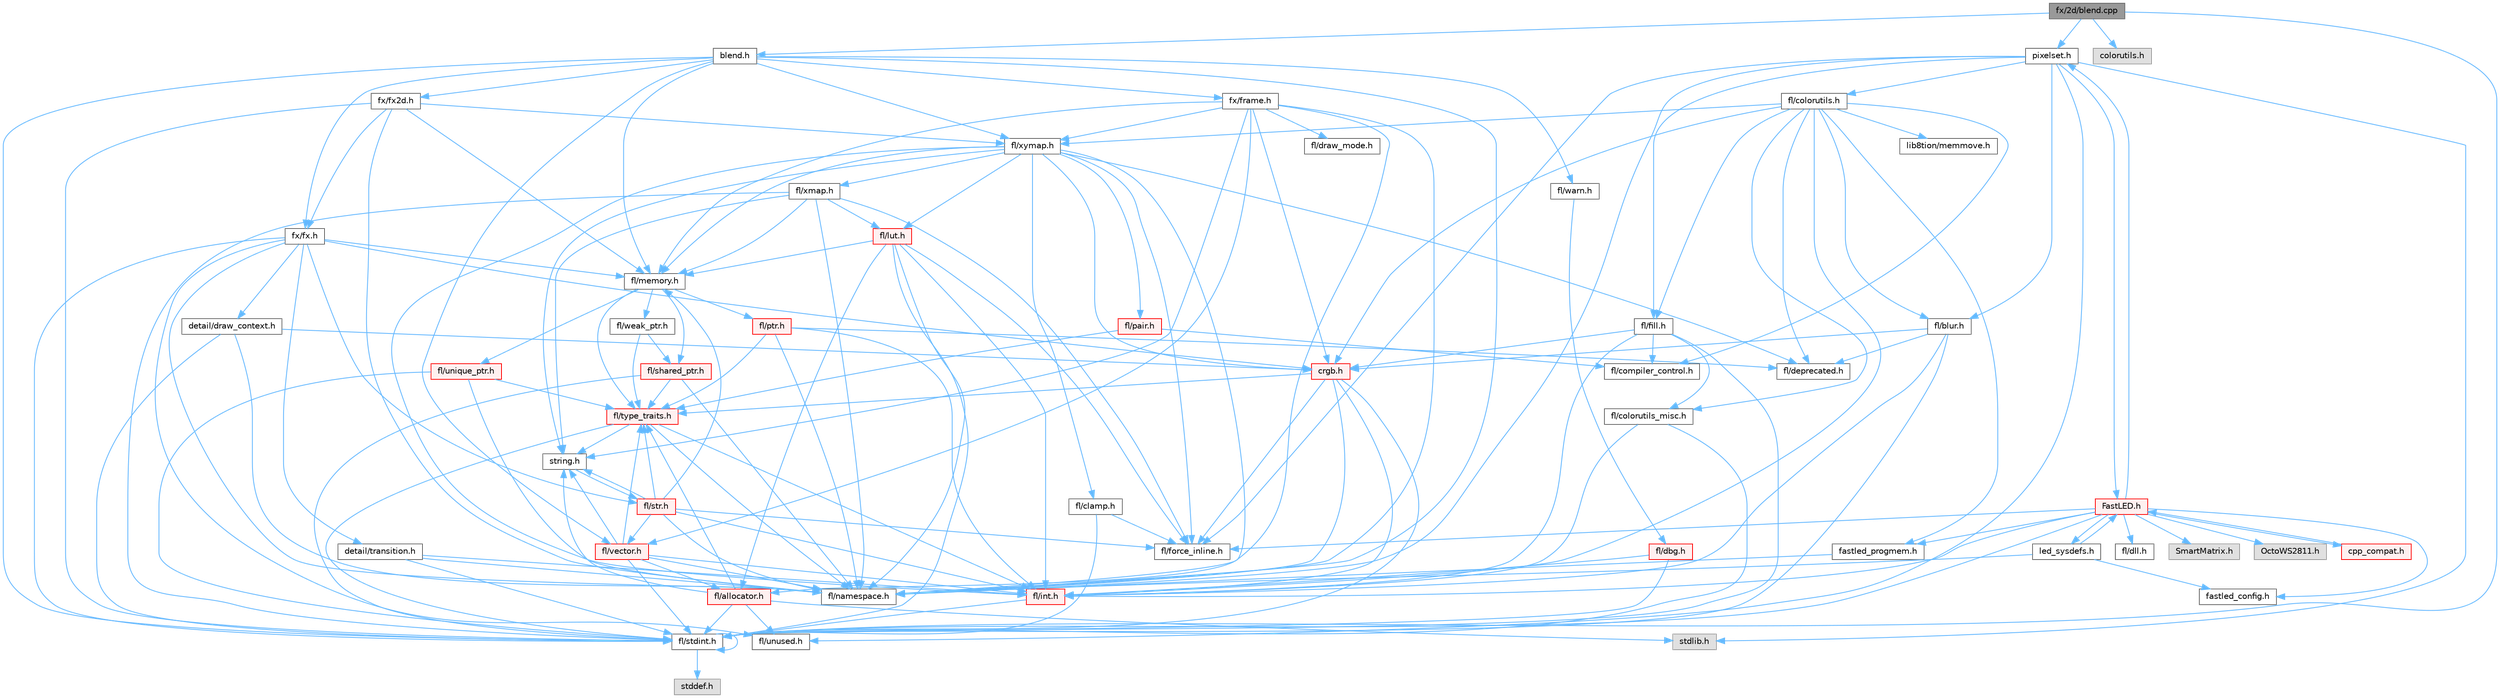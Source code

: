 digraph "fx/2d/blend.cpp"
{
 // INTERACTIVE_SVG=YES
 // LATEX_PDF_SIZE
  bgcolor="transparent";
  edge [fontname=Helvetica,fontsize=10,labelfontname=Helvetica,labelfontsize=10];
  node [fontname=Helvetica,fontsize=10,shape=box,height=0.2,width=0.4];
  Node1 [id="Node000001",label="fx/2d/blend.cpp",height=0.2,width=0.4,color="gray40", fillcolor="grey60", style="filled", fontcolor="black",tooltip=" "];
  Node1 -> Node2 [id="edge1_Node000001_Node000002",color="steelblue1",style="solid",tooltip=" "];
  Node2 [id="Node000002",label="blend.h",height=0.2,width=0.4,color="grey40", fillcolor="white", style="filled",URL="$d8/d4e/blend_8h.html",tooltip=" "];
  Node2 -> Node3 [id="edge2_Node000002_Node000003",color="steelblue1",style="solid",tooltip=" "];
  Node3 [id="Node000003",label="fl/stdint.h",height=0.2,width=0.4,color="grey40", fillcolor="white", style="filled",URL="$df/dd8/stdint_8h.html",tooltip=" "];
  Node3 -> Node4 [id="edge3_Node000003_Node000004",color="steelblue1",style="solid",tooltip=" "];
  Node4 [id="Node000004",label="stddef.h",height=0.2,width=0.4,color="grey60", fillcolor="#E0E0E0", style="filled",tooltip=" "];
  Node3 -> Node3 [id="edge4_Node000003_Node000003",color="steelblue1",style="solid",tooltip=" "];
  Node2 -> Node5 [id="edge5_Node000002_Node000005",color="steelblue1",style="solid",tooltip=" "];
  Node5 [id="Node000005",label="fl/namespace.h",height=0.2,width=0.4,color="grey40", fillcolor="white", style="filled",URL="$df/d2a/namespace_8h.html",tooltip="Implements the FastLED namespace macros."];
  Node2 -> Node6 [id="edge6_Node000002_Node000006",color="steelblue1",style="solid",tooltip=" "];
  Node6 [id="Node000006",label="fl/memory.h",height=0.2,width=0.4,color="grey40", fillcolor="white", style="filled",URL="$dc/d18/memory_8h.html",tooltip=" "];
  Node6 -> Node7 [id="edge7_Node000006_Node000007",color="steelblue1",style="solid",tooltip=" "];
  Node7 [id="Node000007",label="fl/ptr.h",height=0.2,width=0.4,color="red", fillcolor="#FFF0F0", style="filled",URL="$dd/d98/ptr_8h.html",tooltip=" "];
  Node7 -> Node5 [id="edge8_Node000007_Node000005",color="steelblue1",style="solid",tooltip=" "];
  Node7 -> Node10 [id="edge9_Node000007_Node000010",color="steelblue1",style="solid",tooltip=" "];
  Node10 [id="Node000010",label="fl/type_traits.h",height=0.2,width=0.4,color="red", fillcolor="#FFF0F0", style="filled",URL="$df/d63/type__traits_8h.html",tooltip=" "];
  Node10 -> Node11 [id="edge10_Node000010_Node000011",color="steelblue1",style="solid",tooltip=" "];
  Node11 [id="Node000011",label="string.h",height=0.2,width=0.4,color="grey40", fillcolor="white", style="filled",URL="$da/d66/string_8h.html",tooltip=" "];
  Node11 -> Node12 [id="edge11_Node000011_Node000012",color="steelblue1",style="solid",tooltip=" "];
  Node12 [id="Node000012",label="fl/str.h",height=0.2,width=0.4,color="red", fillcolor="#FFF0F0", style="filled",URL="$d1/d93/str_8h.html",tooltip=" "];
  Node12 -> Node13 [id="edge12_Node000012_Node000013",color="steelblue1",style="solid",tooltip=" "];
  Node13 [id="Node000013",label="fl/int.h",height=0.2,width=0.4,color="red", fillcolor="#FFF0F0", style="filled",URL="$d3/d7e/int_8h.html",tooltip=" "];
  Node13 -> Node3 [id="edge13_Node000013_Node000003",color="steelblue1",style="solid",tooltip=" "];
  Node12 -> Node11 [id="edge14_Node000012_Node000011",color="steelblue1",style="solid",tooltip=" "];
  Node12 -> Node5 [id="edge15_Node000012_Node000005",color="steelblue1",style="solid",tooltip=" "];
  Node12 -> Node6 [id="edge16_Node000012_Node000006",color="steelblue1",style="solid",tooltip=" "];
  Node12 -> Node10 [id="edge17_Node000012_Node000010",color="steelblue1",style="solid",tooltip=" "];
  Node12 -> Node27 [id="edge18_Node000012_Node000027",color="steelblue1",style="solid",tooltip=" "];
  Node27 [id="Node000027",label="fl/vector.h",height=0.2,width=0.4,color="red", fillcolor="#FFF0F0", style="filled",URL="$d6/d68/vector_8h.html",tooltip=" "];
  Node27 -> Node3 [id="edge19_Node000027_Node000003",color="steelblue1",style="solid",tooltip=" "];
  Node27 -> Node13 [id="edge20_Node000027_Node000013",color="steelblue1",style="solid",tooltip=" "];
  Node27 -> Node11 [id="edge21_Node000027_Node000011",color="steelblue1",style="solid",tooltip=" "];
  Node27 -> Node5 [id="edge22_Node000027_Node000005",color="steelblue1",style="solid",tooltip=" "];
  Node27 -> Node34 [id="edge23_Node000027_Node000034",color="steelblue1",style="solid",tooltip=" "];
  Node34 [id="Node000034",label="fl/allocator.h",height=0.2,width=0.4,color="red", fillcolor="#FFF0F0", style="filled",URL="$da/da9/allocator_8h.html",tooltip=" "];
  Node34 -> Node35 [id="edge24_Node000034_Node000035",color="steelblue1",style="solid",tooltip=" "];
  Node35 [id="Node000035",label="stdlib.h",height=0.2,width=0.4,color="grey60", fillcolor="#E0E0E0", style="filled",tooltip=" "];
  Node34 -> Node11 [id="edge25_Node000034_Node000011",color="steelblue1",style="solid",tooltip=" "];
  Node34 -> Node10 [id="edge26_Node000034_Node000010",color="steelblue1",style="solid",tooltip=" "];
  Node34 -> Node36 [id="edge27_Node000034_Node000036",color="steelblue1",style="solid",tooltip=" "];
  Node36 [id="Node000036",label="fl/unused.h",height=0.2,width=0.4,color="grey40", fillcolor="white", style="filled",URL="$d8/d4b/unused_8h.html",tooltip=" "];
  Node34 -> Node3 [id="edge28_Node000034_Node000003",color="steelblue1",style="solid",tooltip=" "];
  Node27 -> Node10 [id="edge29_Node000027_Node000010",color="steelblue1",style="solid",tooltip=" "];
  Node12 -> Node18 [id="edge30_Node000012_Node000018",color="steelblue1",style="solid",tooltip=" "];
  Node18 [id="Node000018",label="fl/force_inline.h",height=0.2,width=0.4,color="grey40", fillcolor="white", style="filled",URL="$d4/d64/force__inline_8h.html",tooltip=" "];
  Node10 -> Node3 [id="edge31_Node000010_Node000003",color="steelblue1",style="solid",tooltip=" "];
  Node10 -> Node5 [id="edge32_Node000010_Node000005",color="steelblue1",style="solid",tooltip=" "];
  Node10 -> Node13 [id="edge33_Node000010_Node000013",color="steelblue1",style="solid",tooltip=" "];
  Node7 -> Node13 [id="edge34_Node000007_Node000013",color="steelblue1",style="solid",tooltip=" "];
  Node7 -> Node44 [id="edge35_Node000007_Node000044",color="steelblue1",style="solid",tooltip=" "];
  Node44 [id="Node000044",label="fl/deprecated.h",height=0.2,width=0.4,color="grey40", fillcolor="white", style="filled",URL="$d4/dce/deprecated_8h.html",tooltip=" "];
  Node6 -> Node47 [id="edge36_Node000006_Node000047",color="steelblue1",style="solid",tooltip=" "];
  Node47 [id="Node000047",label="fl/shared_ptr.h",height=0.2,width=0.4,color="red", fillcolor="#FFF0F0", style="filled",URL="$df/d6a/shared__ptr_8h.html",tooltip=" "];
  Node47 -> Node5 [id="edge37_Node000047_Node000005",color="steelblue1",style="solid",tooltip=" "];
  Node47 -> Node10 [id="edge38_Node000047_Node000010",color="steelblue1",style="solid",tooltip=" "];
  Node47 -> Node3 [id="edge39_Node000047_Node000003",color="steelblue1",style="solid",tooltip=" "];
  Node6 -> Node50 [id="edge40_Node000006_Node000050",color="steelblue1",style="solid",tooltip=" "];
  Node50 [id="Node000050",label="fl/weak_ptr.h",height=0.2,width=0.4,color="grey40", fillcolor="white", style="filled",URL="$dc/db4/weak__ptr_8h.html",tooltip=" "];
  Node50 -> Node47 [id="edge41_Node000050_Node000047",color="steelblue1",style="solid",tooltip=" "];
  Node50 -> Node10 [id="edge42_Node000050_Node000010",color="steelblue1",style="solid",tooltip=" "];
  Node6 -> Node9 [id="edge43_Node000006_Node000009",color="steelblue1",style="solid",tooltip=" "];
  Node9 [id="Node000009",label="fl/unique_ptr.h",height=0.2,width=0.4,color="red", fillcolor="#FFF0F0", style="filled",URL="$da/d4b/unique__ptr_8h.html",tooltip=" "];
  Node9 -> Node5 [id="edge44_Node000009_Node000005",color="steelblue1",style="solid",tooltip=" "];
  Node9 -> Node10 [id="edge45_Node000009_Node000010",color="steelblue1",style="solid",tooltip=" "];
  Node9 -> Node3 [id="edge46_Node000009_Node000003",color="steelblue1",style="solid",tooltip=" "];
  Node6 -> Node10 [id="edge47_Node000006_Node000010",color="steelblue1",style="solid",tooltip=" "];
  Node2 -> Node27 [id="edge48_Node000002_Node000027",color="steelblue1",style="solid",tooltip=" "];
  Node2 -> Node51 [id="edge49_Node000002_Node000051",color="steelblue1",style="solid",tooltip=" "];
  Node51 [id="Node000051",label="fl/warn.h",height=0.2,width=0.4,color="grey40", fillcolor="white", style="filled",URL="$de/d77/warn_8h.html",tooltip=" "];
  Node51 -> Node52 [id="edge50_Node000051_Node000052",color="steelblue1",style="solid",tooltip=" "];
  Node52 [id="Node000052",label="fl/dbg.h",height=0.2,width=0.4,color="red", fillcolor="#FFF0F0", style="filled",URL="$d6/d01/dbg_8h.html",tooltip=" "];
  Node52 -> Node13 [id="edge51_Node000052_Node000013",color="steelblue1",style="solid",tooltip=" "];
  Node52 -> Node3 [id="edge52_Node000052_Node000003",color="steelblue1",style="solid",tooltip=" "];
  Node2 -> Node63 [id="edge53_Node000002_Node000063",color="steelblue1",style="solid",tooltip=" "];
  Node63 [id="Node000063",label="fl/xymap.h",height=0.2,width=0.4,color="grey40", fillcolor="white", style="filled",URL="$da/d61/xymap_8h.html",tooltip=" "];
  Node63 -> Node13 [id="edge54_Node000063_Node000013",color="steelblue1",style="solid",tooltip=" "];
  Node63 -> Node5 [id="edge55_Node000063_Node000005",color="steelblue1",style="solid",tooltip=" "];
  Node63 -> Node18 [id="edge56_Node000063_Node000018",color="steelblue1",style="solid",tooltip=" "];
  Node63 -> Node64 [id="edge57_Node000063_Node000064",color="steelblue1",style="solid",tooltip=" "];
  Node64 [id="Node000064",label="fl/pair.h",height=0.2,width=0.4,color="red", fillcolor="#FFF0F0", style="filled",URL="$d3/d41/pair_8h.html",tooltip=" "];
  Node64 -> Node21 [id="edge58_Node000064_Node000021",color="steelblue1",style="solid",tooltip=" "];
  Node21 [id="Node000021",label="fl/compiler_control.h",height=0.2,width=0.4,color="grey40", fillcolor="white", style="filled",URL="$d4/d54/compiler__control_8h.html",tooltip=" "];
  Node64 -> Node10 [id="edge59_Node000064_Node000010",color="steelblue1",style="solid",tooltip=" "];
  Node63 -> Node11 [id="edge60_Node000063_Node000011",color="steelblue1",style="solid",tooltip=" "];
  Node63 -> Node54 [id="edge61_Node000063_Node000054",color="steelblue1",style="solid",tooltip=" "];
  Node54 [id="Node000054",label="crgb.h",height=0.2,width=0.4,color="red", fillcolor="#FFF0F0", style="filled",URL="$db/dd1/crgb_8h.html",tooltip="Defines the red, green, and blue (RGB) pixel struct."];
  Node54 -> Node3 [id="edge62_Node000054_Node000003",color="steelblue1",style="solid",tooltip=" "];
  Node54 -> Node13 [id="edge63_Node000054_Node000013",color="steelblue1",style="solid",tooltip=" "];
  Node54 -> Node5 [id="edge64_Node000054_Node000005",color="steelblue1",style="solid",tooltip=" "];
  Node54 -> Node18 [id="edge65_Node000054_Node000018",color="steelblue1",style="solid",tooltip=" "];
  Node54 -> Node10 [id="edge66_Node000054_Node000010",color="steelblue1",style="solid",tooltip=" "];
  Node63 -> Node17 [id="edge67_Node000063_Node000017",color="steelblue1",style="solid",tooltip=" "];
  Node17 [id="Node000017",label="fl/clamp.h",height=0.2,width=0.4,color="grey40", fillcolor="white", style="filled",URL="$d6/dd3/clamp_8h.html",tooltip=" "];
  Node17 -> Node3 [id="edge68_Node000017_Node000003",color="steelblue1",style="solid",tooltip=" "];
  Node17 -> Node18 [id="edge69_Node000017_Node000018",color="steelblue1",style="solid",tooltip=" "];
  Node63 -> Node65 [id="edge70_Node000063_Node000065",color="steelblue1",style="solid",tooltip=" "];
  Node65 [id="Node000065",label="fl/lut.h",height=0.2,width=0.4,color="red", fillcolor="#FFF0F0", style="filled",URL="$db/d54/lut_8h.html",tooltip=" "];
  Node65 -> Node34 [id="edge71_Node000065_Node000034",color="steelblue1",style="solid",tooltip=" "];
  Node65 -> Node18 [id="edge72_Node000065_Node000018",color="steelblue1",style="solid",tooltip=" "];
  Node65 -> Node6 [id="edge73_Node000065_Node000006",color="steelblue1",style="solid",tooltip=" "];
  Node65 -> Node3 [id="edge74_Node000065_Node000003",color="steelblue1",style="solid",tooltip=" "];
  Node65 -> Node13 [id="edge75_Node000065_Node000013",color="steelblue1",style="solid",tooltip=" "];
  Node65 -> Node5 [id="edge76_Node000065_Node000005",color="steelblue1",style="solid",tooltip=" "];
  Node63 -> Node6 [id="edge77_Node000063_Node000006",color="steelblue1",style="solid",tooltip=" "];
  Node63 -> Node44 [id="edge78_Node000063_Node000044",color="steelblue1",style="solid",tooltip=" "];
  Node63 -> Node66 [id="edge79_Node000063_Node000066",color="steelblue1",style="solid",tooltip=" "];
  Node66 [id="Node000066",label="fl/xmap.h",height=0.2,width=0.4,color="grey40", fillcolor="white", style="filled",URL="$dd/dcc/xmap_8h.html",tooltip=" "];
  Node66 -> Node3 [id="edge80_Node000066_Node000003",color="steelblue1",style="solid",tooltip=" "];
  Node66 -> Node11 [id="edge81_Node000066_Node000011",color="steelblue1",style="solid",tooltip=" "];
  Node66 -> Node18 [id="edge82_Node000066_Node000018",color="steelblue1",style="solid",tooltip=" "];
  Node66 -> Node65 [id="edge83_Node000066_Node000065",color="steelblue1",style="solid",tooltip=" "];
  Node66 -> Node6 [id="edge84_Node000066_Node000006",color="steelblue1",style="solid",tooltip=" "];
  Node66 -> Node5 [id="edge85_Node000066_Node000005",color="steelblue1",style="solid",tooltip=" "];
  Node2 -> Node67 [id="edge86_Node000002_Node000067",color="steelblue1",style="solid",tooltip=" "];
  Node67 [id="Node000067",label="fx/frame.h",height=0.2,width=0.4,color="grey40", fillcolor="white", style="filled",URL="$df/d7d/frame_8h.html",tooltip=" "];
  Node67 -> Node11 [id="edge87_Node000067_Node000011",color="steelblue1",style="solid",tooltip=" "];
  Node67 -> Node54 [id="edge88_Node000067_Node000054",color="steelblue1",style="solid",tooltip=" "];
  Node67 -> Node5 [id="edge89_Node000067_Node000005",color="steelblue1",style="solid",tooltip=" "];
  Node67 -> Node6 [id="edge90_Node000067_Node000006",color="steelblue1",style="solid",tooltip=" "];
  Node67 -> Node63 [id="edge91_Node000067_Node000063",color="steelblue1",style="solid",tooltip=" "];
  Node67 -> Node27 [id="edge92_Node000067_Node000027",color="steelblue1",style="solid",tooltip=" "];
  Node67 -> Node34 [id="edge93_Node000067_Node000034",color="steelblue1",style="solid",tooltip=" "];
  Node67 -> Node68 [id="edge94_Node000067_Node000068",color="steelblue1",style="solid",tooltip=" "];
  Node68 [id="Node000068",label="fl/draw_mode.h",height=0.2,width=0.4,color="grey40", fillcolor="white", style="filled",URL="$d9/d35/draw__mode_8h.html",tooltip=" "];
  Node2 -> Node69 [id="edge95_Node000002_Node000069",color="steelblue1",style="solid",tooltip=" "];
  Node69 [id="Node000069",label="fx/fx.h",height=0.2,width=0.4,color="grey40", fillcolor="white", style="filled",URL="$d2/d0c/fx_8h.html",tooltip=" "];
  Node69 -> Node3 [id="edge96_Node000069_Node000003",color="steelblue1",style="solid",tooltip=" "];
  Node69 -> Node54 [id="edge97_Node000069_Node000054",color="steelblue1",style="solid",tooltip=" "];
  Node69 -> Node70 [id="edge98_Node000069_Node000070",color="steelblue1",style="solid",tooltip=" "];
  Node70 [id="Node000070",label="detail/draw_context.h",height=0.2,width=0.4,color="grey40", fillcolor="white", style="filled",URL="$db/ded/draw__context_8h.html",tooltip=" "];
  Node70 -> Node54 [id="edge99_Node000070_Node000054",color="steelblue1",style="solid",tooltip=" "];
  Node70 -> Node5 [id="edge100_Node000070_Node000005",color="steelblue1",style="solid",tooltip=" "];
  Node70 -> Node3 [id="edge101_Node000070_Node000003",color="steelblue1",style="solid",tooltip=" "];
  Node69 -> Node71 [id="edge102_Node000069_Node000071",color="steelblue1",style="solid",tooltip=" "];
  Node71 [id="Node000071",label="detail/transition.h",height=0.2,width=0.4,color="grey40", fillcolor="white", style="filled",URL="$d7/df7/transition_8h.html",tooltip=" "];
  Node71 -> Node5 [id="edge103_Node000071_Node000005",color="steelblue1",style="solid",tooltip=" "];
  Node71 -> Node3 [id="edge104_Node000071_Node000003",color="steelblue1",style="solid",tooltip=" "];
  Node71 -> Node13 [id="edge105_Node000071_Node000013",color="steelblue1",style="solid",tooltip=" "];
  Node69 -> Node5 [id="edge106_Node000069_Node000005",color="steelblue1",style="solid",tooltip=" "];
  Node69 -> Node6 [id="edge107_Node000069_Node000006",color="steelblue1",style="solid",tooltip=" "];
  Node69 -> Node12 [id="edge108_Node000069_Node000012",color="steelblue1",style="solid",tooltip=" "];
  Node69 -> Node36 [id="edge109_Node000069_Node000036",color="steelblue1",style="solid",tooltip=" "];
  Node2 -> Node72 [id="edge110_Node000002_Node000072",color="steelblue1",style="solid",tooltip=" "];
  Node72 [id="Node000072",label="fx/fx2d.h",height=0.2,width=0.4,color="grey40", fillcolor="white", style="filled",URL="$d9/d43/fx2d_8h.html",tooltip=" "];
  Node72 -> Node3 [id="edge111_Node000072_Node000003",color="steelblue1",style="solid",tooltip=" "];
  Node72 -> Node5 [id="edge112_Node000072_Node000005",color="steelblue1",style="solid",tooltip=" "];
  Node72 -> Node6 [id="edge113_Node000072_Node000006",color="steelblue1",style="solid",tooltip=" "];
  Node72 -> Node63 [id="edge114_Node000072_Node000063",color="steelblue1",style="solid",tooltip=" "];
  Node72 -> Node69 [id="edge115_Node000072_Node000069",color="steelblue1",style="solid",tooltip=" "];
  Node1 -> Node73 [id="edge116_Node000001_Node000073",color="steelblue1",style="solid",tooltip=" "];
  Node73 [id="Node000073",label="colorutils.h",height=0.2,width=0.4,color="grey60", fillcolor="#E0E0E0", style="filled",tooltip=" "];
  Node1 -> Node74 [id="edge117_Node000001_Node000074",color="steelblue1",style="solid",tooltip=" "];
  Node74 [id="Node000074",label="pixelset.h",height=0.2,width=0.4,color="grey40", fillcolor="white", style="filled",URL="$d4/d46/pixelset_8h.html",tooltip="Declares classes for managing logical groups of LEDs."];
  Node74 -> Node18 [id="edge118_Node000074_Node000018",color="steelblue1",style="solid",tooltip=" "];
  Node74 -> Node5 [id="edge119_Node000074_Node000005",color="steelblue1",style="solid",tooltip=" "];
  Node74 -> Node36 [id="edge120_Node000074_Node000036",color="steelblue1",style="solid",tooltip=" "];
  Node74 -> Node75 [id="edge121_Node000074_Node000075",color="steelblue1",style="solid",tooltip=" "];
  Node75 [id="Node000075",label="fl/colorutils.h",height=0.2,width=0.4,color="grey40", fillcolor="white", style="filled",URL="$d7/df9/fl_2colorutils_8h.html",tooltip="Utility functions for color fill, palettes, blending, and more."];
  Node75 -> Node13 [id="edge122_Node000075_Node000013",color="steelblue1",style="solid",tooltip=" "];
  Node75 -> Node54 [id="edge123_Node000075_Node000054",color="steelblue1",style="solid",tooltip=" "];
  Node75 -> Node61 [id="edge124_Node000075_Node000061",color="steelblue1",style="solid",tooltip=" "];
  Node61 [id="Node000061",label="fastled_progmem.h",height=0.2,width=0.4,color="grey40", fillcolor="white", style="filled",URL="$df/dab/fastled__progmem_8h.html",tooltip="Wrapper definitions to allow seamless use of PROGMEM in environments that have it."];
  Node61 -> Node5 [id="edge125_Node000061_Node000005",color="steelblue1",style="solid",tooltip=" "];
  Node75 -> Node76 [id="edge126_Node000075_Node000076",color="steelblue1",style="solid",tooltip=" "];
  Node76 [id="Node000076",label="fl/blur.h",height=0.2,width=0.4,color="grey40", fillcolor="white", style="filled",URL="$d4/df5/blur_8h.html",tooltip=" "];
  Node76 -> Node3 [id="edge127_Node000076_Node000003",color="steelblue1",style="solid",tooltip=" "];
  Node76 -> Node13 [id="edge128_Node000076_Node000013",color="steelblue1",style="solid",tooltip=" "];
  Node76 -> Node54 [id="edge129_Node000076_Node000054",color="steelblue1",style="solid",tooltip=" "];
  Node76 -> Node44 [id="edge130_Node000076_Node000044",color="steelblue1",style="solid",tooltip=" "];
  Node75 -> Node77 [id="edge131_Node000075_Node000077",color="steelblue1",style="solid",tooltip=" "];
  Node77 [id="Node000077",label="fl/colorutils_misc.h",height=0.2,width=0.4,color="grey40", fillcolor="white", style="filled",URL="$dd/db2/colorutils__misc_8h.html",tooltip=" "];
  Node77 -> Node3 [id="edge132_Node000077_Node000003",color="steelblue1",style="solid",tooltip=" "];
  Node77 -> Node13 [id="edge133_Node000077_Node000013",color="steelblue1",style="solid",tooltip=" "];
  Node75 -> Node44 [id="edge134_Node000075_Node000044",color="steelblue1",style="solid",tooltip=" "];
  Node75 -> Node78 [id="edge135_Node000075_Node000078",color="steelblue1",style="solid",tooltip=" "];
  Node78 [id="Node000078",label="fl/fill.h",height=0.2,width=0.4,color="grey40", fillcolor="white", style="filled",URL="$d2/d78/fill_8h.html",tooltip=" "];
  Node78 -> Node54 [id="edge136_Node000078_Node000054",color="steelblue1",style="solid",tooltip=" "];
  Node78 -> Node77 [id="edge137_Node000078_Node000077",color="steelblue1",style="solid",tooltip=" "];
  Node78 -> Node13 [id="edge138_Node000078_Node000013",color="steelblue1",style="solid",tooltip=" "];
  Node78 -> Node3 [id="edge139_Node000078_Node000003",color="steelblue1",style="solid",tooltip=" "];
  Node78 -> Node21 [id="edge140_Node000078_Node000021",color="steelblue1",style="solid",tooltip=" "];
  Node75 -> Node63 [id="edge141_Node000075_Node000063",color="steelblue1",style="solid",tooltip=" "];
  Node75 -> Node79 [id="edge142_Node000075_Node000079",color="steelblue1",style="solid",tooltip=" "];
  Node79 [id="Node000079",label="lib8tion/memmove.h",height=0.2,width=0.4,color="grey40", fillcolor="white", style="filled",URL="$d9/d72/memmove_8h.html",tooltip=" "];
  Node75 -> Node21 [id="edge143_Node000075_Node000021",color="steelblue1",style="solid",tooltip=" "];
  Node74 -> Node78 [id="edge144_Node000074_Node000078",color="steelblue1",style="solid",tooltip=" "];
  Node74 -> Node76 [id="edge145_Node000074_Node000076",color="steelblue1",style="solid",tooltip=" "];
  Node74 -> Node80 [id="edge146_Node000074_Node000080",color="steelblue1",style="solid",tooltip=" "];
  Node80 [id="Node000080",label="FastLED.h",height=0.2,width=0.4,color="red", fillcolor="#FFF0F0", style="filled",URL="$db/d97/_fast_l_e_d_8h.html",tooltip="central include file for FastLED, defines the CFastLED class/object"];
  Node80 -> Node3 [id="edge147_Node000080_Node000003",color="steelblue1",style="solid",tooltip=" "];
  Node80 -> Node81 [id="edge148_Node000080_Node000081",color="steelblue1",style="solid",tooltip=" "];
  Node81 [id="Node000081",label="fl/dll.h",height=0.2,width=0.4,color="grey40", fillcolor="white", style="filled",URL="$d3/d4b/dll_8h.html",tooltip="FastLED dynamic library interface - lightweight header for external callers."];
  Node80 -> Node82 [id="edge149_Node000080_Node000082",color="steelblue1",style="solid",tooltip=" "];
  Node82 [id="Node000082",label="SmartMatrix.h",height=0.2,width=0.4,color="grey60", fillcolor="#E0E0E0", style="filled",tooltip=" "];
  Node80 -> Node83 [id="edge150_Node000080_Node000083",color="steelblue1",style="solid",tooltip=" "];
  Node83 [id="Node000083",label="OctoWS2811.h",height=0.2,width=0.4,color="grey60", fillcolor="#E0E0E0", style="filled",tooltip=" "];
  Node80 -> Node18 [id="edge151_Node000080_Node000018",color="steelblue1",style="solid",tooltip=" "];
  Node80 -> Node84 [id="edge152_Node000080_Node000084",color="steelblue1",style="solid",tooltip=" "];
  Node84 [id="Node000084",label="cpp_compat.h",height=0.2,width=0.4,color="red", fillcolor="#FFF0F0", style="filled",URL="$d9/d13/cpp__compat_8h.html",tooltip="Compatibility functions based on C++ version."];
  Node84 -> Node80 [id="edge153_Node000084_Node000080",color="steelblue1",style="solid",tooltip=" "];
  Node80 -> Node86 [id="edge154_Node000080_Node000086",color="steelblue1",style="solid",tooltip=" "];
  Node86 [id="Node000086",label="fastled_config.h",height=0.2,width=0.4,color="grey40", fillcolor="white", style="filled",URL="$d5/d11/fastled__config_8h.html",tooltip="Contains definitions that can be used to configure FastLED at compile time."];
  Node80 -> Node87 [id="edge155_Node000080_Node000087",color="steelblue1",style="solid",tooltip=" "];
  Node87 [id="Node000087",label="led_sysdefs.h",height=0.2,width=0.4,color="grey40", fillcolor="white", style="filled",URL="$d9/d3e/led__sysdefs_8h.html",tooltip="Determines which platform system definitions to include."];
  Node87 -> Node80 [id="edge156_Node000087_Node000080",color="steelblue1",style="solid",tooltip=" "];
  Node87 -> Node86 [id="edge157_Node000087_Node000086",color="steelblue1",style="solid",tooltip=" "];
  Node87 -> Node5 [id="edge158_Node000087_Node000005",color="steelblue1",style="solid",tooltip=" "];
  Node80 -> Node61 [id="edge159_Node000080_Node000061",color="steelblue1",style="solid",tooltip=" "];
  Node80 -> Node74 [id="edge160_Node000080_Node000074",color="steelblue1",style="solid",tooltip=" "];
  Node80 -> Node13 [id="edge161_Node000080_Node000013",color="steelblue1",style="solid",tooltip=" "];
  Node74 -> Node35 [id="edge162_Node000074_Node000035",color="steelblue1",style="solid",tooltip=" "];
  Node1 -> Node3 [id="edge163_Node000001_Node000003",color="steelblue1",style="solid",tooltip=" "];
}
